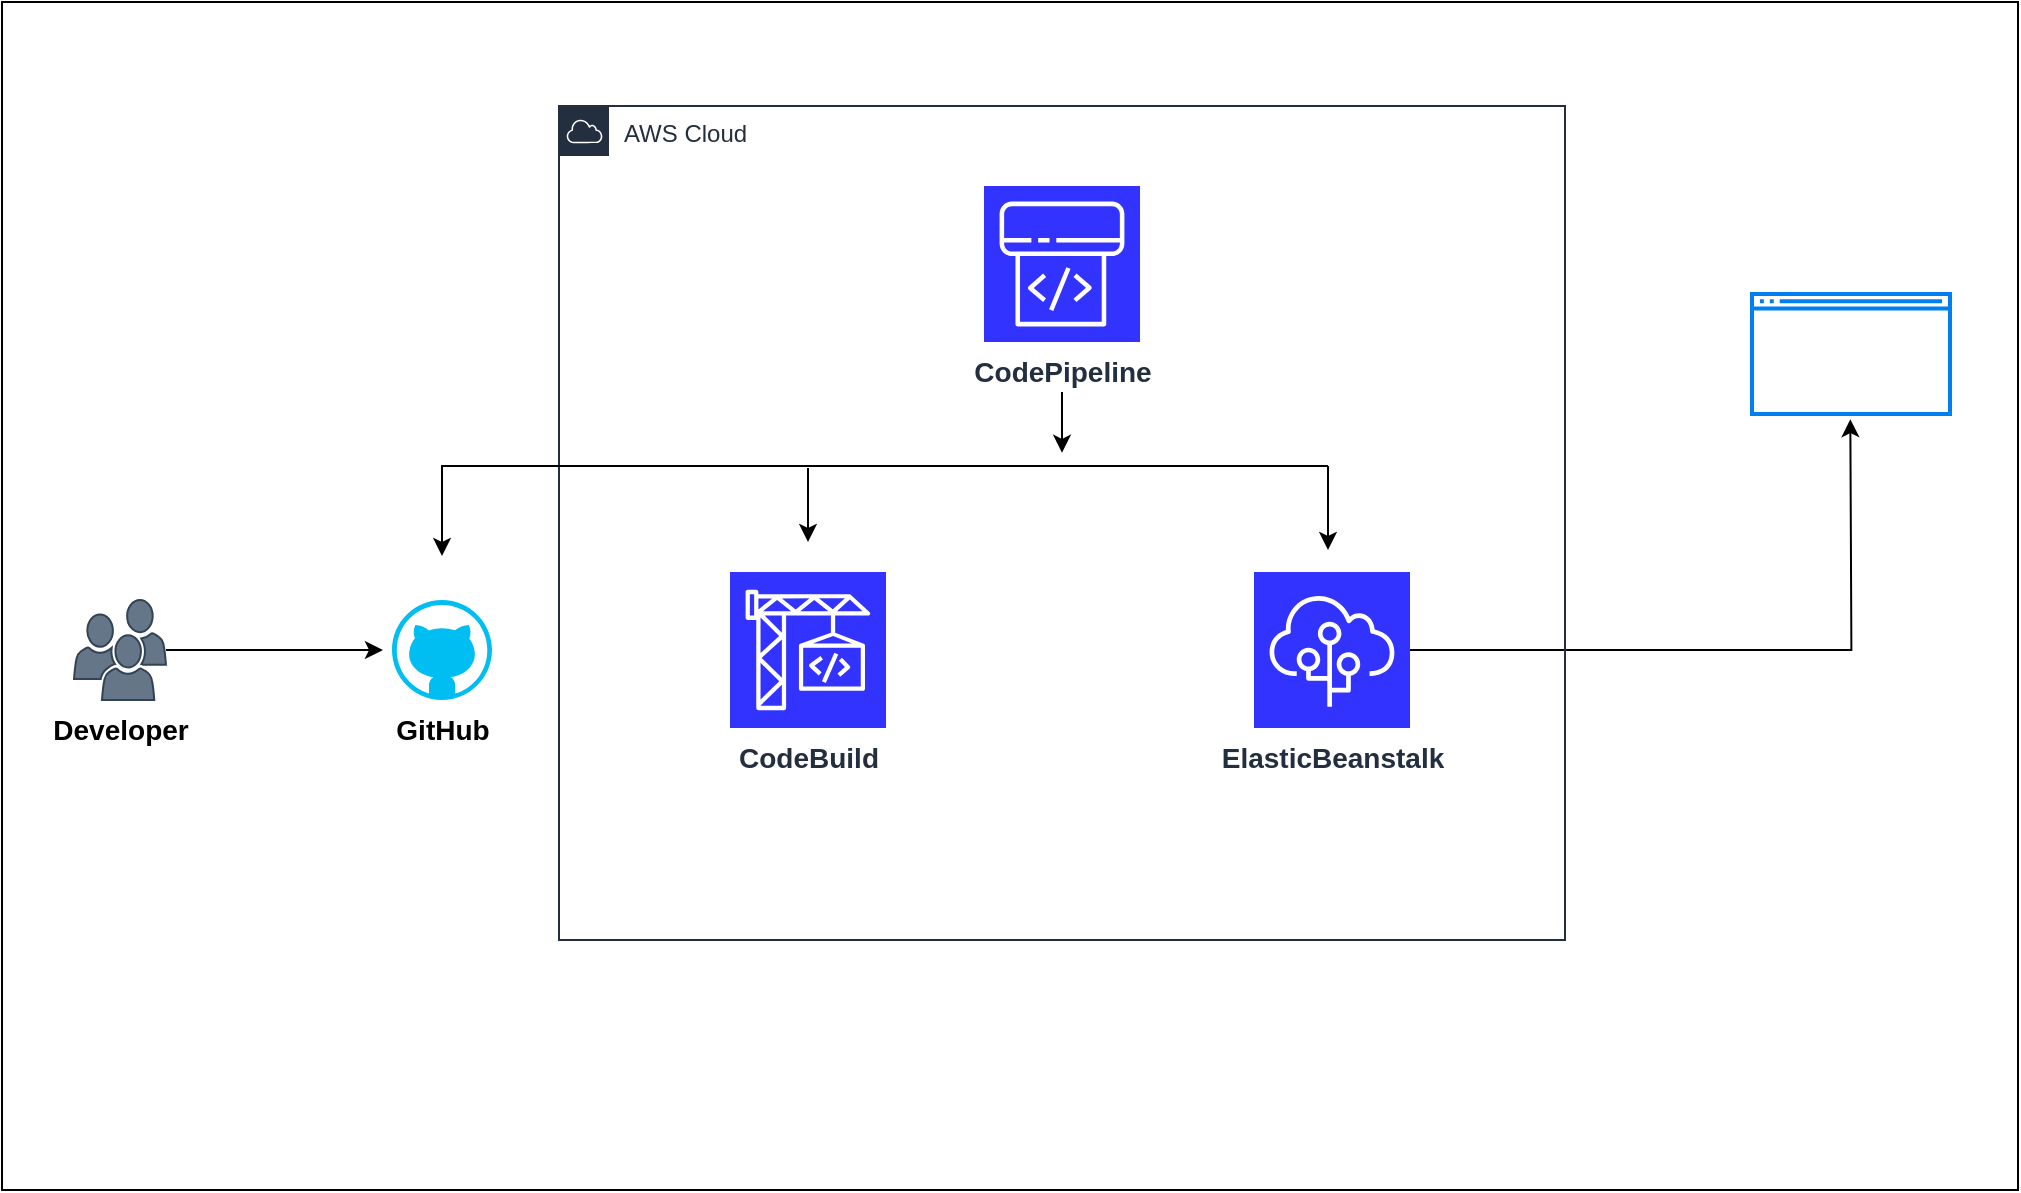 <mxfile version="22.0.4" type="github">
  <diagram name="Page-1" id="lAYO_nvEsYcJpDkesMio">
    <mxGraphModel dx="1428" dy="776" grid="0" gridSize="10" guides="1" tooltips="1" connect="1" arrows="1" fold="1" page="1" pageScale="1" pageWidth="1100" pageHeight="850" math="0" shadow="0">
      <root>
        <mxCell id="0" />
        <mxCell id="1" parent="0" />
        <mxCell id="eYl8WgBj91hx6LcociTk-43" value="" style="whiteSpace=wrap;html=1;fillColor=none;rounded=0;" vertex="1" parent="1">
          <mxGeometry x="31" y="27" width="1008" height="594" as="geometry" />
        </mxCell>
        <mxCell id="eYl8WgBj91hx6LcociTk-41" style="edgeStyle=orthogonalEdgeStyle;rounded=0;orthogonalLoop=1;jettySize=auto;html=1;" edge="1" parent="1" source="eYl8WgBj91hx6LcociTk-21">
          <mxGeometry relative="1" as="geometry">
            <mxPoint x="221.474" y="351" as="targetPoint" />
          </mxGeometry>
        </mxCell>
        <mxCell id="eYl8WgBj91hx6LcociTk-21" value="&lt;b&gt;&lt;font color=&quot;#000000&quot; style=&quot;font-size: 14px;&quot;&gt;Developer&lt;/font&gt;&lt;/b&gt;" style="sketch=0;pointerEvents=1;shadow=0;dashed=0;html=1;strokeColor=#314354;labelPosition=center;verticalLabelPosition=bottom;verticalAlign=top;outlineConnect=0;align=center;shape=mxgraph.office.users.users;fillColor=#647687;fontColor=#ffffff;" vertex="1" parent="1">
          <mxGeometry x="67" y="326" width="46" height="50" as="geometry" />
        </mxCell>
        <mxCell id="eYl8WgBj91hx6LcociTk-22" value="&lt;b&gt;&lt;font style=&quot;font-size: 14px;&quot;&gt;GitHub&lt;/font&gt;&lt;/b&gt;" style="verticalLabelPosition=bottom;html=1;verticalAlign=top;align=center;strokeColor=none;fillColor=#00BEF2;shape=mxgraph.azure.github_code;pointerEvents=1;" vertex="1" parent="1">
          <mxGeometry x="226" y="326" width="50" height="50" as="geometry" />
        </mxCell>
        <mxCell id="eYl8WgBj91hx6LcociTk-35" style="edgeStyle=orthogonalEdgeStyle;rounded=0;orthogonalLoop=1;jettySize=auto;html=1;" edge="1" parent="1">
          <mxGeometry relative="1" as="geometry">
            <mxPoint x="694" y="301" as="targetPoint" />
            <mxPoint x="694" y="258.997" as="sourcePoint" />
          </mxGeometry>
        </mxCell>
        <mxCell id="eYl8WgBj91hx6LcociTk-40" style="edgeStyle=orthogonalEdgeStyle;rounded=0;orthogonalLoop=1;jettySize=auto;html=1;" edge="1" parent="1" source="eYl8WgBj91hx6LcociTk-24">
          <mxGeometry relative="1" as="geometry">
            <mxPoint x="955.158" y="235.579" as="targetPoint" />
          </mxGeometry>
        </mxCell>
        <mxCell id="eYl8WgBj91hx6LcociTk-24" value="&lt;b&gt;&lt;font style=&quot;font-size: 14px;&quot;&gt;ElasticBeanstalk&lt;/font&gt;&lt;/b&gt;" style="sketch=0;points=[[0,0,0],[0.25,0,0],[0.5,0,0],[0.75,0,0],[1,0,0],[0,1,0],[0.25,1,0],[0.5,1,0],[0.75,1,0],[1,1,0],[0,0.25,0],[0,0.5,0],[0,0.75,0],[1,0.25,0],[1,0.5,0],[1,0.75,0]];outlineConnect=0;fontColor=#232F3E;fillColor=#3333FF;strokeColor=#ffffff;dashed=0;verticalLabelPosition=bottom;verticalAlign=top;align=center;html=1;fontSize=12;fontStyle=0;aspect=fixed;shape=mxgraph.aws4.resourceIcon;resIcon=mxgraph.aws4.elastic_beanstalk;" vertex="1" parent="1">
          <mxGeometry x="657" y="312" width="78" height="78" as="geometry" />
        </mxCell>
        <mxCell id="eYl8WgBj91hx6LcociTk-25" value="AWS Cloud" style="points=[[0,0],[0.25,0],[0.5,0],[0.75,0],[1,0],[1,0.25],[1,0.5],[1,0.75],[1,1],[0.75,1],[0.5,1],[0.25,1],[0,1],[0,0.75],[0,0.5],[0,0.25]];outlineConnect=0;gradientColor=none;html=1;whiteSpace=wrap;fontSize=12;fontStyle=0;container=1;pointerEvents=0;collapsible=0;recursiveResize=0;shape=mxgraph.aws4.group;grIcon=mxgraph.aws4.group_aws_cloud;strokeColor=#232F3E;fillColor=none;verticalAlign=top;align=left;spacingLeft=30;fontColor=#232F3E;dashed=0;" vertex="1" parent="1">
          <mxGeometry x="309.5" y="79" width="503" height="417" as="geometry" />
        </mxCell>
        <mxCell id="eYl8WgBj91hx6LcociTk-36" style="edgeStyle=orthogonalEdgeStyle;rounded=0;orthogonalLoop=1;jettySize=auto;html=1;" edge="1" parent="1">
          <mxGeometry relative="1" as="geometry">
            <mxPoint x="561" y="252.421" as="targetPoint" />
            <mxPoint x="561" y="222" as="sourcePoint" />
          </mxGeometry>
        </mxCell>
        <mxCell id="eYl8WgBj91hx6LcociTk-26" value="&lt;b&gt;&lt;font style=&quot;font-size: 14px;&quot;&gt;CodePipeline&lt;/font&gt;&lt;/b&gt;" style="sketch=0;points=[[0,0,0],[0.25,0,0],[0.5,0,0],[0.75,0,0],[1,0,0],[0,1,0],[0.25,1,0],[0.5,1,0],[0.75,1,0],[1,1,0],[0,0.25,0],[0,0.5,0],[0,0.75,0],[1,0.25,0],[1,0.5,0],[1,0.75,0]];outlineConnect=0;fontColor=#232F3E;fillColor=#3333FF;strokeColor=#ffffff;dashed=0;verticalLabelPosition=bottom;verticalAlign=top;align=center;html=1;fontSize=12;fontStyle=0;aspect=fixed;shape=mxgraph.aws4.resourceIcon;resIcon=mxgraph.aws4.codepipeline;" vertex="1" parent="1">
          <mxGeometry x="522" y="119" width="78" height="78" as="geometry" />
        </mxCell>
        <mxCell id="eYl8WgBj91hx6LcociTk-39" style="edgeStyle=orthogonalEdgeStyle;rounded=0;orthogonalLoop=1;jettySize=auto;html=1;" edge="1" parent="1">
          <mxGeometry relative="1" as="geometry">
            <mxPoint x="434.0" y="297" as="targetPoint" />
            <mxPoint x="434" y="260" as="sourcePoint" />
          </mxGeometry>
        </mxCell>
        <mxCell id="eYl8WgBj91hx6LcociTk-28" value="&lt;b&gt;&lt;font style=&quot;font-size: 14px;&quot;&gt;CodeBuild&lt;/font&gt;&lt;/b&gt;" style="sketch=0;points=[[0,0,0],[0.25,0,0],[0.5,0,0],[0.75,0,0],[1,0,0],[0,1,0],[0.25,1,0],[0.5,1,0],[0.75,1,0],[1,1,0],[0,0.25,0],[0,0.5,0],[0,0.75,0],[1,0.25,0],[1,0.5,0],[1,0.75,0]];outlineConnect=0;fontColor=#232F3E;fillColor=#3333FF;strokeColor=#ffffff;dashed=0;verticalLabelPosition=bottom;verticalAlign=top;align=center;html=1;fontSize=12;fontStyle=0;aspect=fixed;shape=mxgraph.aws4.resourceIcon;resIcon=mxgraph.aws4.codebuild;" vertex="1" parent="1">
          <mxGeometry x="395" y="312" width="78" height="78" as="geometry" />
        </mxCell>
        <mxCell id="eYl8WgBj91hx6LcociTk-33" value="" style="edgeStyle=orthogonalEdgeStyle;orthogonalLoop=1;jettySize=auto;html=1;rounded=0;endArrow=none;endFill=0;startArrow=classic;startFill=1;" edge="1" parent="1">
          <mxGeometry width="80" relative="1" as="geometry">
            <mxPoint x="251" y="304" as="sourcePoint" />
            <mxPoint x="694" y="259" as="targetPoint" />
            <Array as="points">
              <mxPoint x="251" y="259" />
            </Array>
          </mxGeometry>
        </mxCell>
        <mxCell id="eYl8WgBj91hx6LcociTk-42" value="" style="html=1;verticalLabelPosition=bottom;align=center;labelBackgroundColor=#ffffff;verticalAlign=top;strokeWidth=2;strokeColor=#0080F0;shadow=0;dashed=0;shape=mxgraph.ios7.icons.window;" vertex="1" parent="1">
          <mxGeometry x="906" y="173" width="99" height="60" as="geometry" />
        </mxCell>
      </root>
    </mxGraphModel>
  </diagram>
</mxfile>
